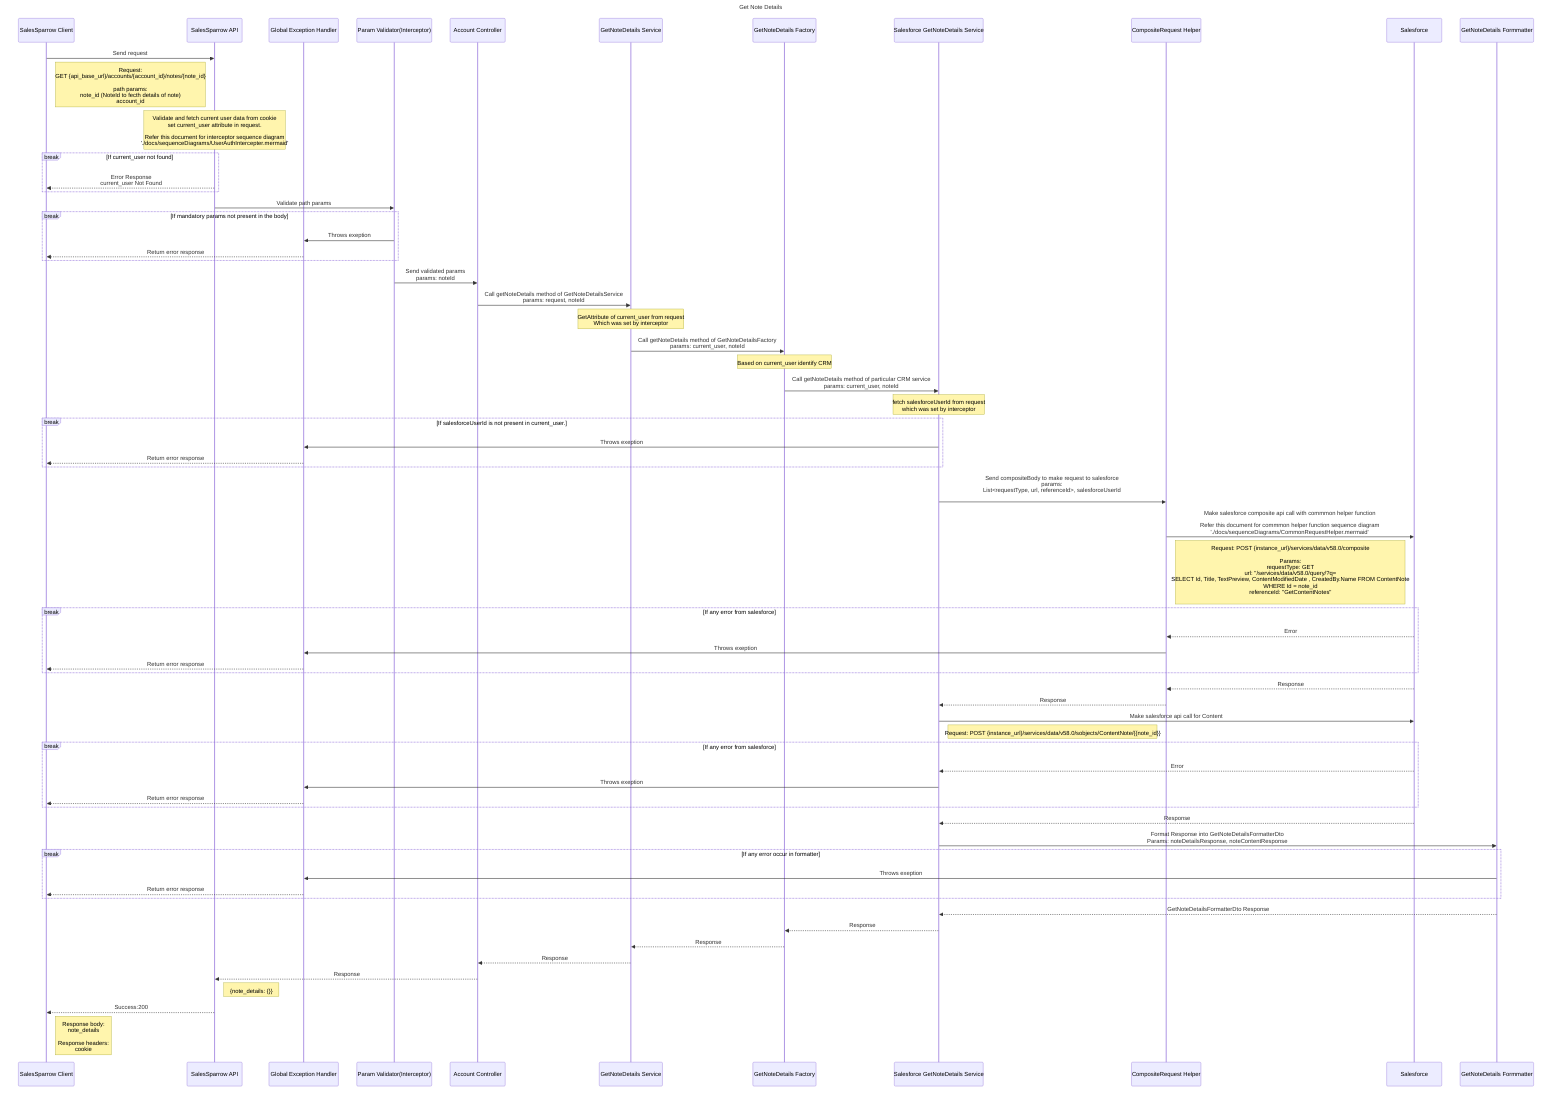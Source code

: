 sequenceDiagram
  title Get Note Details
    participant ui as SalesSparrow Client
    participant api as SalesSparrow API
    participant exceptionHandler as Global Exception Handler
    participant validator as Param Validator(Interceptor)
    participant controller as Account Controller
    participant service as GetNoteDetails Service
    participant factory as GetNoteDetails Factory
    participant crm as Salesforce GetNoteDetails Service
    participant helper as CompositeRequest Helper 
    participant salesforce as Salesforce
    participant formatter as GetNoteDetails Formmatter

    ui->>api:  Send request 
    note right of ui: Request: <br>GET {api_base_url}/accounts/{account_id}/notes/{note_id}<br><br>path params:  <br>note_id (NoteId to fecth details of note)<br>account_id 

    note over api: Validate and fetch current user data from cookie<br>set current_user attribute in request.<br><br>Refer this document for interceptor sequence diagram <br> './docs/sequenceDiagrams/UserAuthIntercepter.mermaid'
    break If current_user not found
        api-->>ui: Error Response<br>current_user Not Found
    end

    api->>validator: Validate path params

    break If mandatory params not present in the body
        validator->>exceptionHandler: Throws exeption
        exceptionHandler-->>ui:Return error response 
    end

    validator->>controller: Send validated params<br>params: noteId
    
    controller->>service: Call getNoteDetails method of GetNoteDetailsService<br> params: request, noteId
    note over service: GetAttribute of current_user from request<br>Which was set by interceptor

    service->>factory: Call getNoteDetails method of GetNoteDetailsFactory<br>params: current_user, noteId
    note over factory: Based on current_user identify CRM

    factory->>crm: Call getNoteDetails method of particular CRM service<br>params: current_user, noteId

    note over crm: fetch salesforceUserId from request<br> which was set by interceptor
    break If salesforceUserId is not present in current_user.
        crm->>exceptionHandler: Throws exeption
        exceptionHandler-->>ui:Return error response 
    end
    crm->>helper: Send compositeBody to make request to salesforce<br>params: <br> List<requestType, url, referenceId>, salesforceUserId <br>

    helper->>salesforce: Make salesforce composite api call with commmon helper function<br><br>Refer this document for commmon helper function sequence diagram <br> './docs/sequenceDiagrams/CommonRequestHelper.mermaid'
    note right of helper: Request: POST {instance_url}/services/data/v58.0/composite <br><br>Params: <br> requestType: GET<br> url: "/services/data/v58.0/query/?q=<br>SELECT Id, Title, TextPreview, ContentModifiedDate , CreatedBy.Name FROM ContentNote <br>WHERE Id = note_id<br>referenceId: "GetContentNotes"<br>
    
    break If any error from salesforce
        salesforce-->>helper: Error
        helper->>exceptionHandler: Throws exeption
        exceptionHandler-->>ui: Return error response
    end

    salesforce-->>helper: Response
    helper-->>crm: Response

    crm->>salesforce: Make salesforce api call for Content
    note right of crm: Request: POST {instance_url}/services/data/v58.0/sobjects/ContentNote/{{note_id}} 

    break If any error from salesforce
        salesforce-->>crm: Error
        crm->>exceptionHandler: Throws exeption
        exceptionHandler-->>ui: Return error response
    end

    salesforce-->>crm: Response

    crm->>formatter: Format Response into GetNoteDetailsFormatterDto<br>Params: noteDetailsResponse, noteContentResponse
    break If any error occur in formatter
        formatter->>exceptionHandler: Throws exeption
        exceptionHandler-->>ui: Return error response
    end
    formatter-->>crm: GetNoteDetailsFormatterDto Response
    crm-->>factory: Response
    factory-->>service: Response
    service-->> controller: Response
    controller-->>api: Response
    note right of api: {note_details: {}}

    api-->>ui: Success:200
    note right of ui: Response body: <br> note_details<br><br>Response headers:<br> cookie